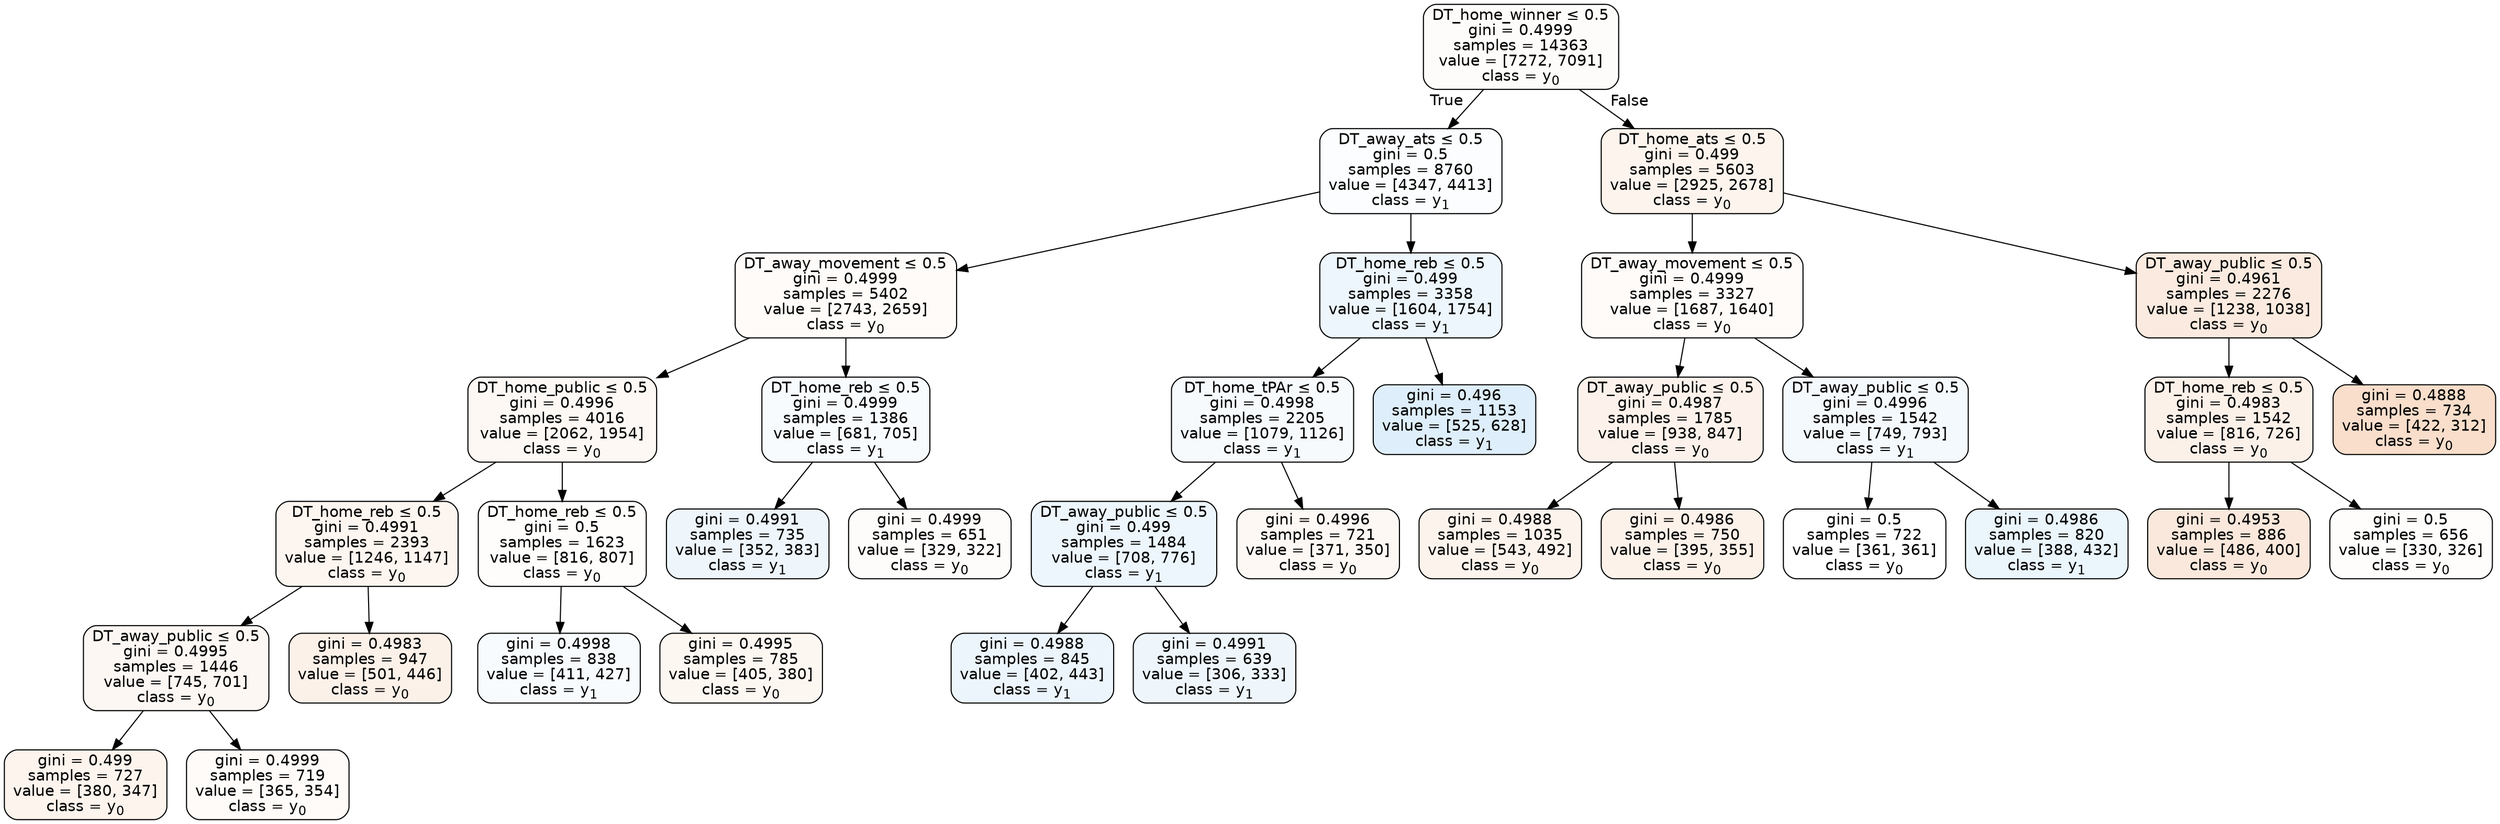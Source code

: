 digraph Tree {
node [shape=box, style="filled, rounded", color="black", fontname=helvetica] ;
edge [fontname=helvetica] ;
0 [label=<DT_home_winner &le; 0.5<br/>gini = 0.4999<br/>samples = 14363<br/>value = [7272, 7091]<br/>class = y<SUB>0</SUB>>, fillcolor="#e5813906"] ;
1 [label=<DT_away_ats &le; 0.5<br/>gini = 0.5<br/>samples = 8760<br/>value = [4347, 4413]<br/>class = y<SUB>1</SUB>>, fillcolor="#399de504"] ;
0 -> 1 [labeldistance=2.5, labelangle=45, headlabel="True"] ;
2 [label=<DT_away_movement &le; 0.5<br/>gini = 0.4999<br/>samples = 5402<br/>value = [2743, 2659]<br/>class = y<SUB>0</SUB>>, fillcolor="#e5813908"] ;
1 -> 2 ;
3 [label=<DT_home_public &le; 0.5<br/>gini = 0.4996<br/>samples = 4016<br/>value = [2062, 1954]<br/>class = y<SUB>0</SUB>>, fillcolor="#e581390d"] ;
2 -> 3 ;
4 [label=<DT_home_reb &le; 0.5<br/>gini = 0.4991<br/>samples = 2393<br/>value = [1246, 1147]<br/>class = y<SUB>0</SUB>>, fillcolor="#e5813914"] ;
3 -> 4 ;
5 [label=<DT_away_public &le; 0.5<br/>gini = 0.4995<br/>samples = 1446<br/>value = [745, 701]<br/>class = y<SUB>0</SUB>>, fillcolor="#e581390f"] ;
4 -> 5 ;
6 [label=<gini = 0.499<br/>samples = 727<br/>value = [380, 347]<br/>class = y<SUB>0</SUB>>, fillcolor="#e5813916"] ;
5 -> 6 ;
7 [label=<gini = 0.4999<br/>samples = 719<br/>value = [365, 354]<br/>class = y<SUB>0</SUB>>, fillcolor="#e5813908"] ;
5 -> 7 ;
8 [label=<gini = 0.4983<br/>samples = 947<br/>value = [501, 446]<br/>class = y<SUB>0</SUB>>, fillcolor="#e581391c"] ;
4 -> 8 ;
9 [label=<DT_home_reb &le; 0.5<br/>gini = 0.5<br/>samples = 1623<br/>value = [816, 807]<br/>class = y<SUB>0</SUB>>, fillcolor="#e5813903"] ;
3 -> 9 ;
10 [label=<gini = 0.4998<br/>samples = 838<br/>value = [411, 427]<br/>class = y<SUB>1</SUB>>, fillcolor="#399de50a"] ;
9 -> 10 ;
11 [label=<gini = 0.4995<br/>samples = 785<br/>value = [405, 380]<br/>class = y<SUB>0</SUB>>, fillcolor="#e5813910"] ;
9 -> 11 ;
12 [label=<DT_home_reb &le; 0.5<br/>gini = 0.4999<br/>samples = 1386<br/>value = [681, 705]<br/>class = y<SUB>1</SUB>>, fillcolor="#399de509"] ;
2 -> 12 ;
13 [label=<gini = 0.4991<br/>samples = 735<br/>value = [352, 383]<br/>class = y<SUB>1</SUB>>, fillcolor="#399de515"] ;
12 -> 13 ;
14 [label=<gini = 0.4999<br/>samples = 651<br/>value = [329, 322]<br/>class = y<SUB>0</SUB>>, fillcolor="#e5813905"] ;
12 -> 14 ;
15 [label=<DT_home_reb &le; 0.5<br/>gini = 0.499<br/>samples = 3358<br/>value = [1604, 1754]<br/>class = y<SUB>1</SUB>>, fillcolor="#399de516"] ;
1 -> 15 ;
16 [label=<DT_home_tPAr &le; 0.5<br/>gini = 0.4998<br/>samples = 2205<br/>value = [1079, 1126]<br/>class = y<SUB>1</SUB>>, fillcolor="#399de50b"] ;
15 -> 16 ;
17 [label=<DT_away_public &le; 0.5<br/>gini = 0.499<br/>samples = 1484<br/>value = [708, 776]<br/>class = y<SUB>1</SUB>>, fillcolor="#399de516"] ;
16 -> 17 ;
18 [label=<gini = 0.4988<br/>samples = 845<br/>value = [402, 443]<br/>class = y<SUB>1</SUB>>, fillcolor="#399de518"] ;
17 -> 18 ;
19 [label=<gini = 0.4991<br/>samples = 639<br/>value = [306, 333]<br/>class = y<SUB>1</SUB>>, fillcolor="#399de515"] ;
17 -> 19 ;
20 [label=<gini = 0.4996<br/>samples = 721<br/>value = [371, 350]<br/>class = y<SUB>0</SUB>>, fillcolor="#e581390e"] ;
16 -> 20 ;
21 [label=<gini = 0.496<br/>samples = 1153<br/>value = [525, 628]<br/>class = y<SUB>1</SUB>>, fillcolor="#399de52a"] ;
15 -> 21 ;
22 [label=<DT_home_ats &le; 0.5<br/>gini = 0.499<br/>samples = 5603<br/>value = [2925, 2678]<br/>class = y<SUB>0</SUB>>, fillcolor="#e5813916"] ;
0 -> 22 [labeldistance=2.5, labelangle=-45, headlabel="False"] ;
23 [label=<DT_away_movement &le; 0.5<br/>gini = 0.4999<br/>samples = 3327<br/>value = [1687, 1640]<br/>class = y<SUB>0</SUB>>, fillcolor="#e5813907"] ;
22 -> 23 ;
24 [label=<DT_away_public &le; 0.5<br/>gini = 0.4987<br/>samples = 1785<br/>value = [938, 847]<br/>class = y<SUB>0</SUB>>, fillcolor="#e5813919"] ;
23 -> 24 ;
25 [label=<gini = 0.4988<br/>samples = 1035<br/>value = [543, 492]<br/>class = y<SUB>0</SUB>>, fillcolor="#e5813918"] ;
24 -> 25 ;
26 [label=<gini = 0.4986<br/>samples = 750<br/>value = [395, 355]<br/>class = y<SUB>0</SUB>>, fillcolor="#e581391a"] ;
24 -> 26 ;
27 [label=<DT_away_public &le; 0.5<br/>gini = 0.4996<br/>samples = 1542<br/>value = [749, 793]<br/>class = y<SUB>1</SUB>>, fillcolor="#399de50e"] ;
23 -> 27 ;
28 [label=<gini = 0.5<br/>samples = 722<br/>value = [361, 361]<br/>class = y<SUB>0</SUB>>, fillcolor="#e5813900"] ;
27 -> 28 ;
29 [label=<gini = 0.4986<br/>samples = 820<br/>value = [388, 432]<br/>class = y<SUB>1</SUB>>, fillcolor="#399de51a"] ;
27 -> 29 ;
30 [label=<DT_away_public &le; 0.5<br/>gini = 0.4961<br/>samples = 2276<br/>value = [1238, 1038]<br/>class = y<SUB>0</SUB>>, fillcolor="#e5813929"] ;
22 -> 30 ;
31 [label=<DT_home_reb &le; 0.5<br/>gini = 0.4983<br/>samples = 1542<br/>value = [816, 726]<br/>class = y<SUB>0</SUB>>, fillcolor="#e581391c"] ;
30 -> 31 ;
32 [label=<gini = 0.4953<br/>samples = 886<br/>value = [486, 400]<br/>class = y<SUB>0</SUB>>, fillcolor="#e581392d"] ;
31 -> 32 ;
33 [label=<gini = 0.5<br/>samples = 656<br/>value = [330, 326]<br/>class = y<SUB>0</SUB>>, fillcolor="#e5813903"] ;
31 -> 33 ;
34 [label=<gini = 0.4888<br/>samples = 734<br/>value = [422, 312]<br/>class = y<SUB>0</SUB>>, fillcolor="#e5813942"] ;
30 -> 34 ;
}